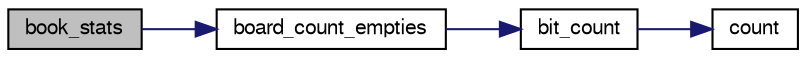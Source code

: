 digraph "book_stats"
{
 // LATEX_PDF_SIZE
  bgcolor="transparent";
  edge [fontname="FreeSans",fontsize="10",labelfontname="FreeSans",labelfontsize="10"];
  node [fontname="FreeSans",fontsize="10",shape=record];
  rankdir="LR";
  Node1 [label="book_stats",height=0.2,width=0.4,color="black", fillcolor="grey75", style="filled", fontcolor="black",tooltip="print book statistics."];
  Node1 -> Node2 [color="midnightblue",fontsize="10",style="solid",fontname="FreeSans"];
  Node2 [label="board_count_empties",height=0.2,width=0.4,color="black",URL="$board_8c.html#a35de0f1560f069cd442105c319df2c15",tooltip="Check if the game is over."];
  Node2 -> Node3 [color="midnightblue",fontsize="10",style="solid",fontname="FreeSans"];
  Node3 [label="bit_count",height=0.2,width=0.4,color="black",URL="$bit_8c.html#a830fec0a90989da1f1900ff609b92167",tooltip="Count the number of bits set to one in an unsigned long long."];
  Node3 -> Node4 [color="midnightblue",fontsize="10",style="solid",fontname="FreeSans"];
  Node4 [label="count",height=0.2,width=0.4,color="black",URL="$generate__flip_8c.html#a1a1d6a2cdbded5c35040f6555e948770",tooltip=" "];
}
